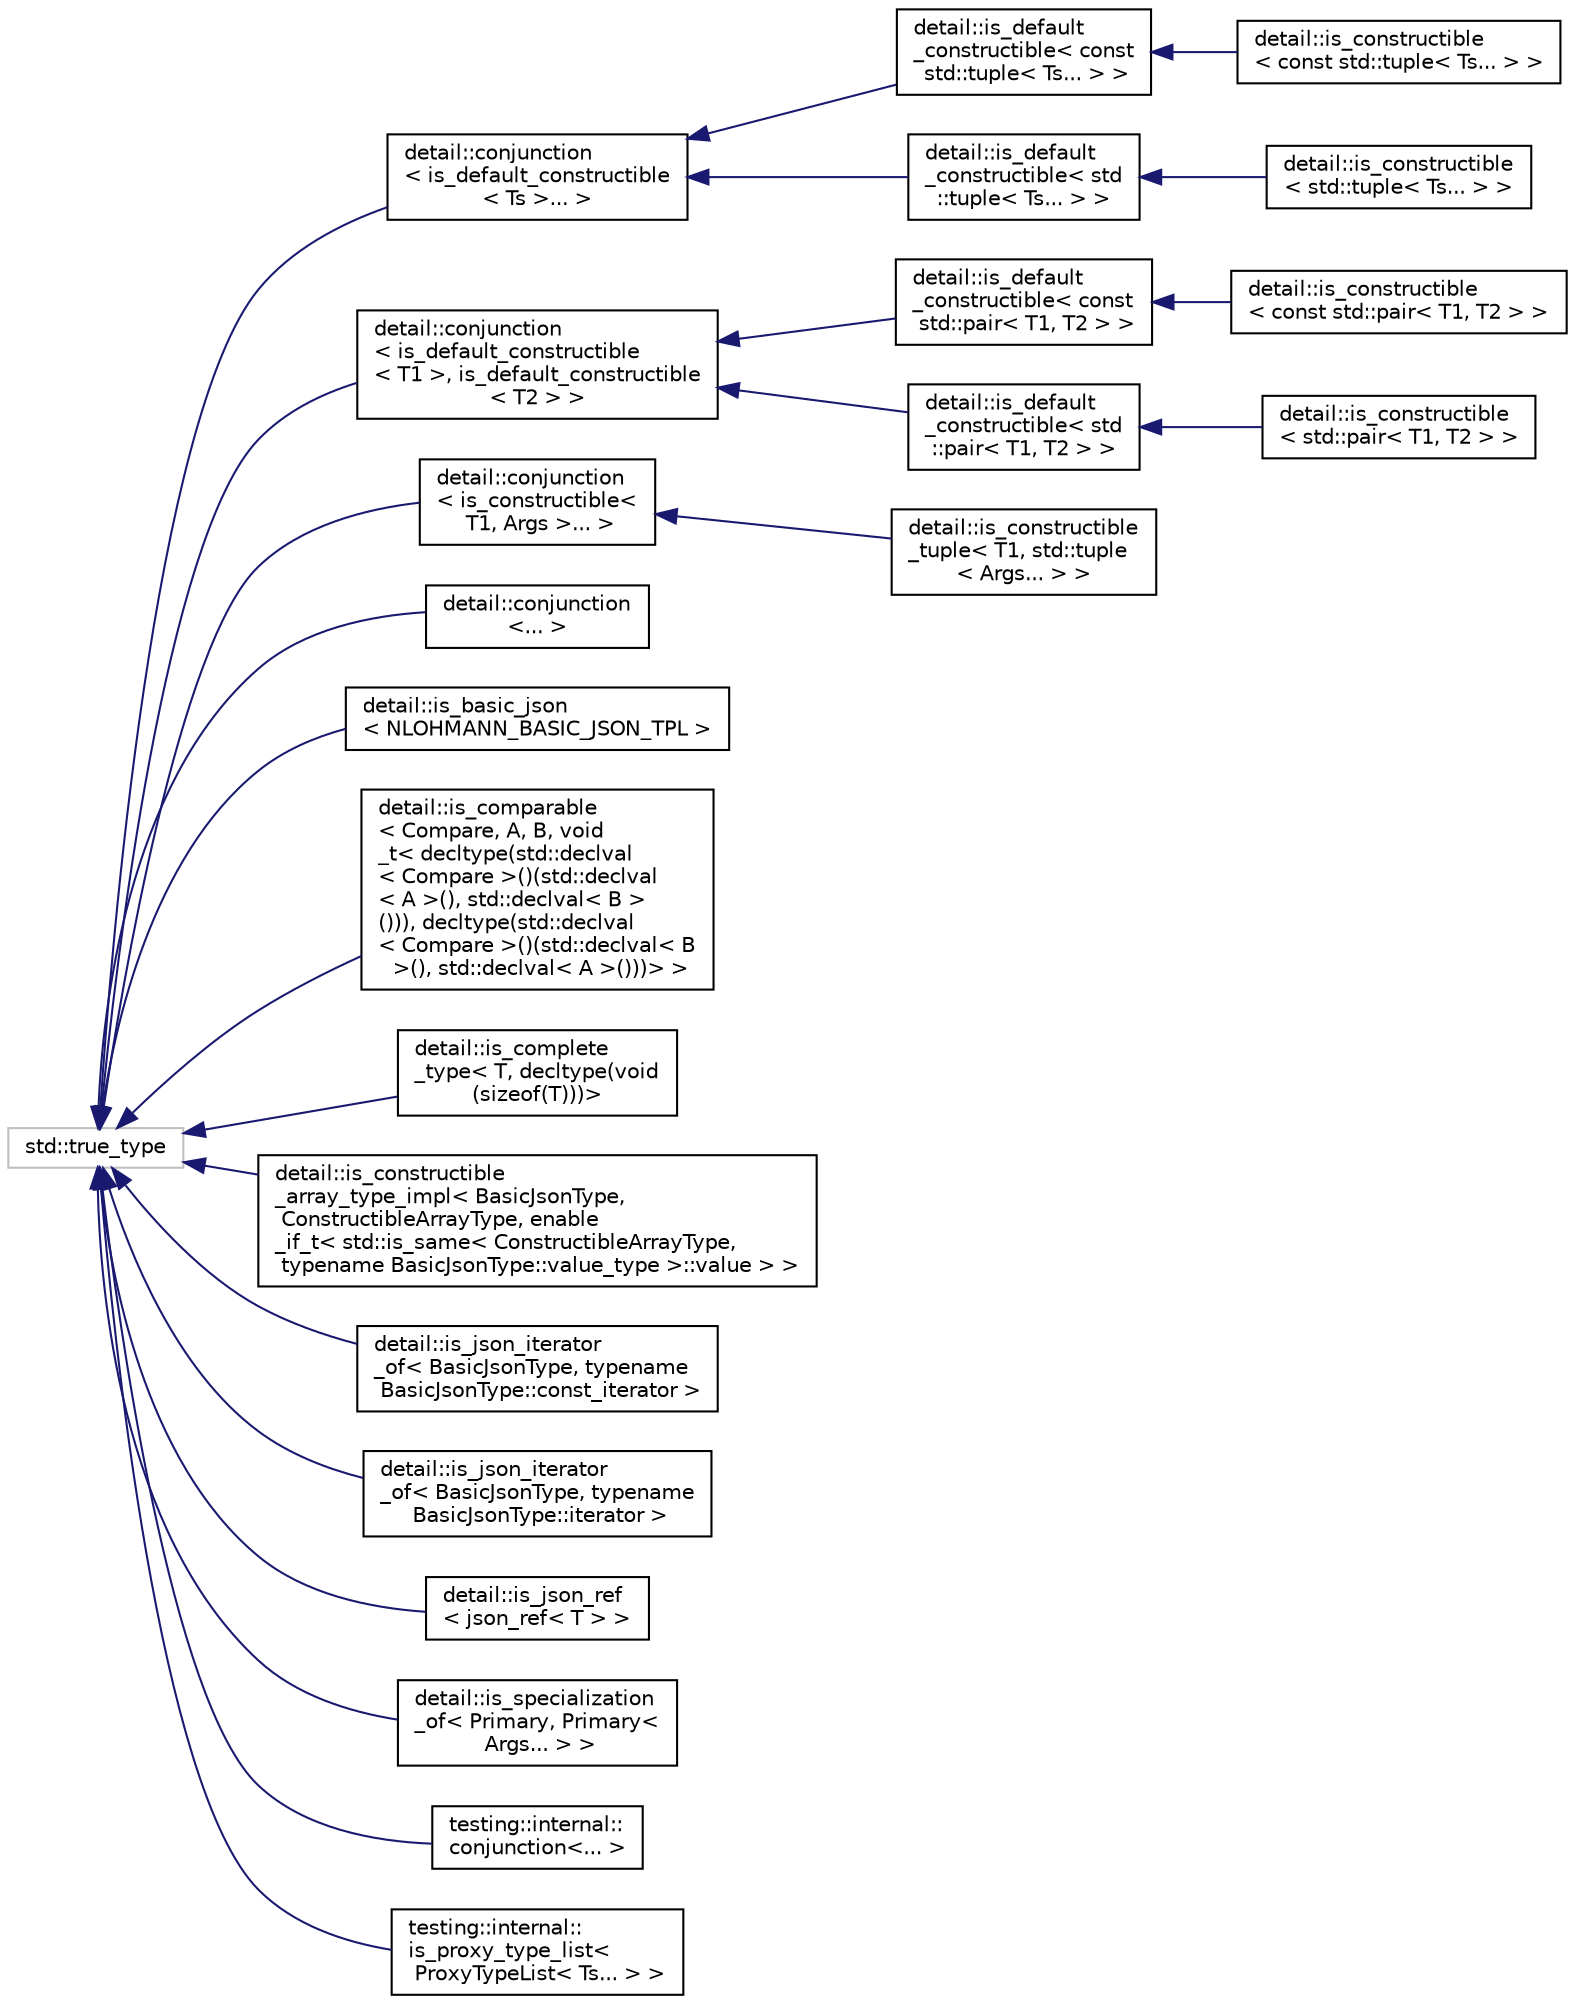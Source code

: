 digraph "Graphical Class Hierarchy"
{
 // LATEX_PDF_SIZE
  edge [fontname="Helvetica",fontsize="10",labelfontname="Helvetica",labelfontsize="10"];
  node [fontname="Helvetica",fontsize="10",shape=record];
  rankdir="LR";
  Node941 [label="std::true_type",height=0.2,width=0.4,color="grey75", fillcolor="white", style="filled",tooltip=" "];
  Node941 -> Node0 [dir="back",color="midnightblue",fontsize="10",style="solid",fontname="Helvetica"];
  Node0 [label="detail::conjunction\l\< is_default_constructible\l\< Ts \>... \>",height=0.2,width=0.4,color="black", fillcolor="white", style="filled",URL="$structdetail_1_1conjunction.html",tooltip=" "];
  Node0 -> Node1 [dir="back",color="midnightblue",fontsize="10",style="solid",fontname="Helvetica"];
  Node1 [label="detail::is_default\l_constructible\< const\l std::tuple\< Ts... \> \>",height=0.2,width=0.4,color="black", fillcolor="white", style="filled",URL="$structdetail_1_1is__default__constructible_3_01const_01std_1_1tuple_3_01Ts_8_8_8_01_4_01_4.html",tooltip=" "];
  Node1 -> Node2 [dir="back",color="midnightblue",fontsize="10",style="solid",fontname="Helvetica"];
  Node2 [label="detail::is_constructible\l\< const std::tuple\< Ts... \> \>",height=0.2,width=0.4,color="black", fillcolor="white", style="filled",URL="$structdetail_1_1is__constructible_3_01const_01std_1_1tuple_3_01Ts_8_8_8_01_4_01_4.html",tooltip=" "];
  Node0 -> Node3 [dir="back",color="midnightblue",fontsize="10",style="solid",fontname="Helvetica"];
  Node3 [label="detail::is_default\l_constructible\< std\l::tuple\< Ts... \> \>",height=0.2,width=0.4,color="black", fillcolor="white", style="filled",URL="$structdetail_1_1is__default__constructible_3_01std_1_1tuple_3_01Ts_8_8_8_01_4_01_4.html",tooltip=" "];
  Node3 -> Node4 [dir="back",color="midnightblue",fontsize="10",style="solid",fontname="Helvetica"];
  Node4 [label="detail::is_constructible\l\< std::tuple\< Ts... \> \>",height=0.2,width=0.4,color="black", fillcolor="white", style="filled",URL="$structdetail_1_1is__constructible_3_01std_1_1tuple_3_01Ts_8_8_8_01_4_01_4.html",tooltip=" "];
  Node941 -> Node947 [dir="back",color="midnightblue",fontsize="10",style="solid",fontname="Helvetica"];
  Node947 [label="detail::conjunction\l\< is_default_constructible\l\< T1 \>, is_default_constructible\l\< T2 \> \>",height=0.2,width=0.4,color="black", fillcolor="white", style="filled",URL="$structdetail_1_1conjunction.html",tooltip=" "];
  Node947 -> Node948 [dir="back",color="midnightblue",fontsize="10",style="solid",fontname="Helvetica"];
  Node948 [label="detail::is_default\l_constructible\< const\l std::pair\< T1, T2 \> \>",height=0.2,width=0.4,color="black", fillcolor="white", style="filled",URL="$structdetail_1_1is__default__constructible_3_01const_01std_1_1pair_3_01T1_00_01T2_01_4_01_4.html",tooltip=" "];
  Node948 -> Node949 [dir="back",color="midnightblue",fontsize="10",style="solid",fontname="Helvetica"];
  Node949 [label="detail::is_constructible\l\< const std::pair\< T1, T2 \> \>",height=0.2,width=0.4,color="black", fillcolor="white", style="filled",URL="$structdetail_1_1is__constructible_3_01const_01std_1_1pair_3_01T1_00_01T2_01_4_01_4.html",tooltip=" "];
  Node947 -> Node950 [dir="back",color="midnightblue",fontsize="10",style="solid",fontname="Helvetica"];
  Node950 [label="detail::is_default\l_constructible\< std\l::pair\< T1, T2 \> \>",height=0.2,width=0.4,color="black", fillcolor="white", style="filled",URL="$structdetail_1_1is__default__constructible_3_01std_1_1pair_3_01T1_00_01T2_01_4_01_4.html",tooltip=" "];
  Node950 -> Node951 [dir="back",color="midnightblue",fontsize="10",style="solid",fontname="Helvetica"];
  Node951 [label="detail::is_constructible\l\< std::pair\< T1, T2 \> \>",height=0.2,width=0.4,color="black", fillcolor="white", style="filled",URL="$structdetail_1_1is__constructible_3_01std_1_1pair_3_01T1_00_01T2_01_4_01_4.html",tooltip=" "];
  Node941 -> Node952 [dir="back",color="midnightblue",fontsize="10",style="solid",fontname="Helvetica"];
  Node952 [label="detail::conjunction\l\< is_constructible\<\l T1, Args \>... \>",height=0.2,width=0.4,color="black", fillcolor="white", style="filled",URL="$structdetail_1_1conjunction.html",tooltip=" "];
  Node952 -> Node953 [dir="back",color="midnightblue",fontsize="10",style="solid",fontname="Helvetica"];
  Node953 [label="detail::is_constructible\l_tuple\< T1, std::tuple\l\< Args... \> \>",height=0.2,width=0.4,color="black", fillcolor="white", style="filled",URL="$structdetail_1_1is__constructible__tuple_3_01T1_00_01std_1_1tuple_3_01Args_8_8_8_01_4_01_4.html",tooltip=" "];
  Node941 -> Node954 [dir="back",color="midnightblue",fontsize="10",style="solid",fontname="Helvetica"];
  Node954 [label="detail::conjunction\l\<... \>",height=0.2,width=0.4,color="black", fillcolor="white", style="filled",URL="$structdetail_1_1conjunction.html",tooltip=" "];
  Node941 -> Node955 [dir="back",color="midnightblue",fontsize="10",style="solid",fontname="Helvetica"];
  Node955 [label="detail::is_basic_json\l\< NLOHMANN_BASIC_JSON_TPL \>",height=0.2,width=0.4,color="black", fillcolor="white", style="filled",URL="$structdetail_1_1is__basic__json_3_01NLOHMANN__BASIC__JSON__TPL_01_4.html",tooltip=" "];
  Node941 -> Node956 [dir="back",color="midnightblue",fontsize="10",style="solid",fontname="Helvetica"];
  Node956 [label="detail::is_comparable\l\< Compare, A, B, void\l_t\< decltype(std::declval\l\< Compare \>()(std::declval\l\< A \>(), std::declval\< B \>\l())), decltype(std::declval\l\< Compare \>()(std::declval\< B\l \>(), std::declval\< A \>()))\> \>",height=0.2,width=0.4,color="black", fillcolor="white", style="filled",URL="$structdetail_1_1is__comparable_3_01Compare_00_01A_00_01B_00_01void__t_3_01decltype_07std_1_1decle5e3400d312093eca0a7154409c6a227.html",tooltip=" "];
  Node941 -> Node957 [dir="back",color="midnightblue",fontsize="10",style="solid",fontname="Helvetica"];
  Node957 [label="detail::is_complete\l_type\< T, decltype(void\l(sizeof(T)))\>",height=0.2,width=0.4,color="black", fillcolor="white", style="filled",URL="$structdetail_1_1is__complete__type_3_01T_00_01decltype_07void_07sizeof_07T_08_08_08_4.html",tooltip=" "];
  Node941 -> Node958 [dir="back",color="midnightblue",fontsize="10",style="solid",fontname="Helvetica"];
  Node958 [label="detail::is_constructible\l_array_type_impl\< BasicJsonType,\l ConstructibleArrayType, enable\l_if_t\< std::is_same\< ConstructibleArrayType,\l typename BasicJsonType::value_type \>::value \> \>",height=0.2,width=0.4,color="black", fillcolor="white", style="filled",URL="$structdetail_1_1is__constructible__array__type__impl_3_01BasicJsonType_00_01ConstructibleArrayTyff4af2af9684a1cc8580410ec8c319a4.html",tooltip=" "];
  Node941 -> Node959 [dir="back",color="midnightblue",fontsize="10",style="solid",fontname="Helvetica"];
  Node959 [label="detail::is_json_iterator\l_of\< BasicJsonType, typename\l BasicJsonType::const_iterator \>",height=0.2,width=0.4,color="black", fillcolor="white", style="filled",URL="$structdetail_1_1is__json__iterator__of_3_01BasicJsonType_00_01typename_01BasicJsonType_1_1const__iterator_01_4.html",tooltip=" "];
  Node941 -> Node960 [dir="back",color="midnightblue",fontsize="10",style="solid",fontname="Helvetica"];
  Node960 [label="detail::is_json_iterator\l_of\< BasicJsonType, typename\l BasicJsonType::iterator \>",height=0.2,width=0.4,color="black", fillcolor="white", style="filled",URL="$structdetail_1_1is__json__iterator__of_3_01BasicJsonType_00_01typename_01BasicJsonType_1_1iterator_01_4.html",tooltip=" "];
  Node941 -> Node961 [dir="back",color="midnightblue",fontsize="10",style="solid",fontname="Helvetica"];
  Node961 [label="detail::is_json_ref\l\< json_ref\< T \> \>",height=0.2,width=0.4,color="black", fillcolor="white", style="filled",URL="$structdetail_1_1is__json__ref_3_01json__ref_3_01T_01_4_01_4.html",tooltip=" "];
  Node941 -> Node962 [dir="back",color="midnightblue",fontsize="10",style="solid",fontname="Helvetica"];
  Node962 [label="detail::is_specialization\l_of\< Primary, Primary\<\l Args... \> \>",height=0.2,width=0.4,color="black", fillcolor="white", style="filled",URL="$structdetail_1_1is__specialization__of_3_01Primary_00_01Primary_3_01Args_8_8_8_01_4_01_4.html",tooltip=" "];
  Node941 -> Node963 [dir="back",color="midnightblue",fontsize="10",style="solid",fontname="Helvetica"];
  Node963 [label="testing::internal::\lconjunction\<... \>",height=0.2,width=0.4,color="black", fillcolor="white", style="filled",URL="$structtesting_1_1internal_1_1conjunction.html",tooltip=" "];
  Node941 -> Node964 [dir="back",color="midnightblue",fontsize="10",style="solid",fontname="Helvetica"];
  Node964 [label="testing::internal::\lis_proxy_type_list\<\l ProxyTypeList\< Ts... \> \>",height=0.2,width=0.4,color="black", fillcolor="white", style="filled",URL="$structtesting_1_1internal_1_1is__proxy__type__list_3_01ProxyTypeList_3_01Ts_8_8_8_01_4_01_4.html",tooltip=" "];
}

